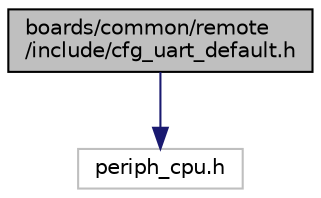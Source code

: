digraph "boards/common/remote/include/cfg_uart_default.h"
{
 // LATEX_PDF_SIZE
  edge [fontname="Helvetica",fontsize="10",labelfontname="Helvetica",labelfontsize="10"];
  node [fontname="Helvetica",fontsize="10",shape=record];
  Node1 [label="boards/common/remote\l/include/cfg_uart_default.h",height=0.2,width=0.4,color="black", fillcolor="grey75", style="filled", fontcolor="black",tooltip="Common default UART configuration for the RE-Mote board revision A."];
  Node1 -> Node2 [color="midnightblue",fontsize="10",style="solid",fontname="Helvetica"];
  Node2 [label="periph_cpu.h",height=0.2,width=0.4,color="grey75", fillcolor="white", style="filled",tooltip=" "];
}
